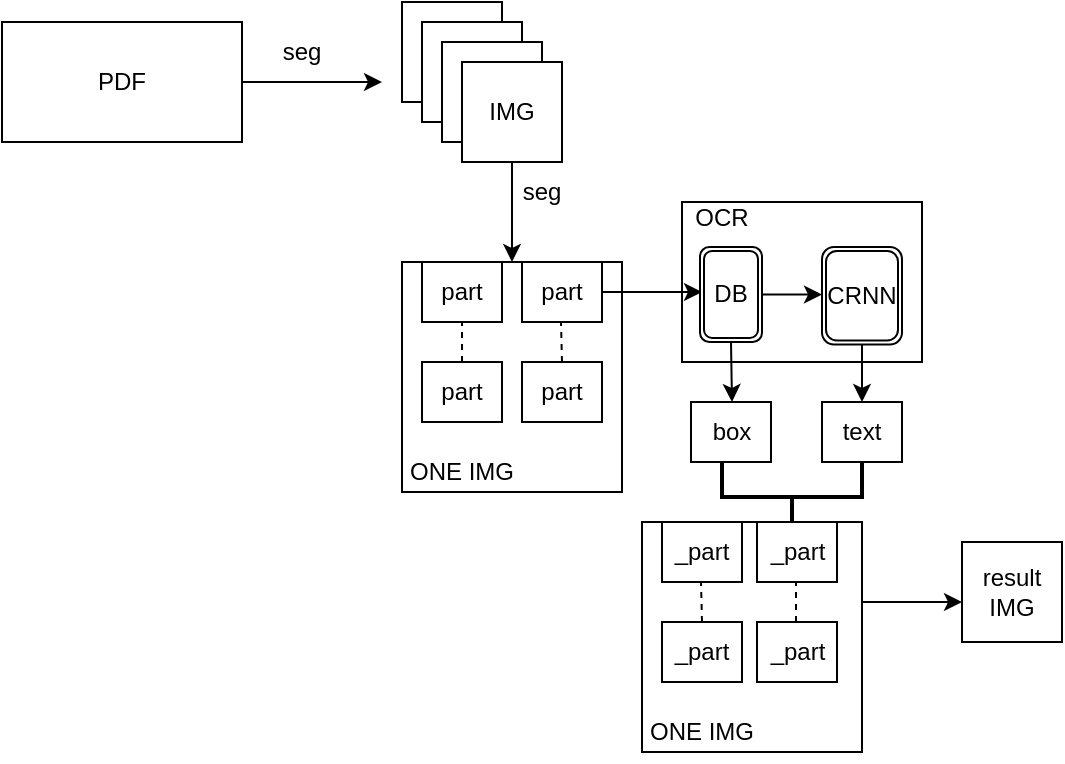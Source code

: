 <mxfile version="15.6.2" type="github">
  <diagram id="AvAmrXeJMITSYm6m10ji" name="Page-1">
    <mxGraphModel dx="1234" dy="436" grid="1" gridSize="10" guides="1" tooltips="1" connect="1" arrows="1" fold="1" page="1" pageScale="1" pageWidth="827" pageHeight="1169" math="0" shadow="0">
      <root>
        <mxCell id="0" />
        <mxCell id="1" parent="0" />
        <mxCell id="VlSEnMjIKudBYeggMokB-75" value="" style="rounded=0;whiteSpace=wrap;html=1;" vertex="1" parent="1">
          <mxGeometry x="330" y="720" width="110" height="115" as="geometry" />
        </mxCell>
        <mxCell id="VlSEnMjIKudBYeggMokB-72" value="" style="rounded=0;whiteSpace=wrap;html=1;" vertex="1" parent="1">
          <mxGeometry x="210" y="590" width="110" height="115" as="geometry" />
        </mxCell>
        <mxCell id="VlSEnMjIKudBYeggMokB-70" value="" style="rounded=0;whiteSpace=wrap;html=1;" vertex="1" parent="1">
          <mxGeometry x="350" y="560" width="120" height="80" as="geometry" />
        </mxCell>
        <mxCell id="VlSEnMjIKudBYeggMokB-6" style="edgeStyle=orthogonalEdgeStyle;rounded=0;orthogonalLoop=1;jettySize=auto;html=1;" edge="1" parent="1" source="VlSEnMjIKudBYeggMokB-1">
          <mxGeometry relative="1" as="geometry">
            <mxPoint x="200" y="500" as="targetPoint" />
          </mxGeometry>
        </mxCell>
        <mxCell id="VlSEnMjIKudBYeggMokB-1" value="PDF" style="rounded=0;whiteSpace=wrap;html=1;" vertex="1" parent="1">
          <mxGeometry x="10" y="470" width="120" height="60" as="geometry" />
        </mxCell>
        <mxCell id="VlSEnMjIKudBYeggMokB-2" value="IMG" style="rounded=0;whiteSpace=wrap;html=1;" vertex="1" parent="1">
          <mxGeometry x="210" y="460" width="50" height="50" as="geometry" />
        </mxCell>
        <mxCell id="VlSEnMjIKudBYeggMokB-3" value="IMG" style="rounded=0;whiteSpace=wrap;html=1;" vertex="1" parent="1">
          <mxGeometry x="220" y="470" width="50" height="50" as="geometry" />
        </mxCell>
        <mxCell id="VlSEnMjIKudBYeggMokB-4" value="IMG" style="rounded=0;whiteSpace=wrap;html=1;" vertex="1" parent="1">
          <mxGeometry x="230" y="480" width="50" height="50" as="geometry" />
        </mxCell>
        <mxCell id="VlSEnMjIKudBYeggMokB-9" style="edgeStyle=orthogonalEdgeStyle;rounded=0;orthogonalLoop=1;jettySize=auto;html=1;exitX=0.5;exitY=1;exitDx=0;exitDy=0;" edge="1" parent="1" source="VlSEnMjIKudBYeggMokB-5">
          <mxGeometry relative="1" as="geometry">
            <mxPoint x="265" y="590" as="targetPoint" />
          </mxGeometry>
        </mxCell>
        <mxCell id="VlSEnMjIKudBYeggMokB-5" value="IMG" style="rounded=0;whiteSpace=wrap;html=1;" vertex="1" parent="1">
          <mxGeometry x="240" y="490" width="50" height="50" as="geometry" />
        </mxCell>
        <mxCell id="VlSEnMjIKudBYeggMokB-10" value="part" style="rounded=0;whiteSpace=wrap;html=1;" vertex="1" parent="1">
          <mxGeometry x="220" y="590" width="40" height="30" as="geometry" />
        </mxCell>
        <mxCell id="VlSEnMjIKudBYeggMokB-26" style="edgeStyle=orthogonalEdgeStyle;rounded=0;orthogonalLoop=1;jettySize=auto;html=1;" edge="1" parent="1" source="VlSEnMjIKudBYeggMokB-13">
          <mxGeometry relative="1" as="geometry">
            <mxPoint x="360" y="605" as="targetPoint" />
          </mxGeometry>
        </mxCell>
        <mxCell id="VlSEnMjIKudBYeggMokB-13" value="part" style="rounded=0;whiteSpace=wrap;html=1;" vertex="1" parent="1">
          <mxGeometry x="270" y="590" width="40" height="30" as="geometry" />
        </mxCell>
        <mxCell id="VlSEnMjIKudBYeggMokB-21" value="part" style="rounded=0;whiteSpace=wrap;html=1;" vertex="1" parent="1">
          <mxGeometry x="270" y="640" width="40" height="30" as="geometry" />
        </mxCell>
        <mxCell id="VlSEnMjIKudBYeggMokB-22" value="part" style="rounded=0;whiteSpace=wrap;html=1;" vertex="1" parent="1">
          <mxGeometry x="220" y="640" width="40" height="30" as="geometry" />
        </mxCell>
        <mxCell id="VlSEnMjIKudBYeggMokB-23" value="" style="endArrow=none;dashed=1;html=1;rounded=0;entryX=0.5;entryY=1;entryDx=0;entryDy=0;exitX=0.5;exitY=0;exitDx=0;exitDy=0;" edge="1" parent="1" source="VlSEnMjIKudBYeggMokB-22" target="VlSEnMjIKudBYeggMokB-10">
          <mxGeometry width="50" height="50" relative="1" as="geometry">
            <mxPoint x="215" y="680" as="sourcePoint" />
            <mxPoint x="265" y="630" as="targetPoint" />
          </mxGeometry>
        </mxCell>
        <mxCell id="VlSEnMjIKudBYeggMokB-24" value="" style="endArrow=none;dashed=1;html=1;rounded=0;entryX=0.5;entryY=1;entryDx=0;entryDy=0;" edge="1" parent="1">
          <mxGeometry width="50" height="50" relative="1" as="geometry">
            <mxPoint x="290" y="640" as="sourcePoint" />
            <mxPoint x="289.5" y="620" as="targetPoint" />
          </mxGeometry>
        </mxCell>
        <mxCell id="VlSEnMjIKudBYeggMokB-31" style="edgeStyle=orthogonalEdgeStyle;rounded=0;orthogonalLoop=1;jettySize=auto;html=1;exitX=1;exitY=0.5;exitDx=0;exitDy=0;entryX=0;entryY=0.5;entryDx=0;entryDy=0;" edge="1" parent="1" source="VlSEnMjIKudBYeggMokB-30" target="VlSEnMjIKudBYeggMokB-32">
          <mxGeometry relative="1" as="geometry">
            <mxPoint x="420" y="606" as="targetPoint" />
          </mxGeometry>
        </mxCell>
        <mxCell id="VlSEnMjIKudBYeggMokB-35" style="edgeStyle=orthogonalEdgeStyle;rounded=0;orthogonalLoop=1;jettySize=auto;html=1;exitX=0.5;exitY=1;exitDx=0;exitDy=0;" edge="1" parent="1" source="VlSEnMjIKudBYeggMokB-30">
          <mxGeometry relative="1" as="geometry">
            <mxPoint x="375" y="660" as="targetPoint" />
          </mxGeometry>
        </mxCell>
        <mxCell id="VlSEnMjIKudBYeggMokB-30" value="DB" style="shape=ext;double=1;rounded=1;whiteSpace=wrap;html=1;" vertex="1" parent="1">
          <mxGeometry x="359" y="582.5" width="31" height="47.5" as="geometry" />
        </mxCell>
        <mxCell id="VlSEnMjIKudBYeggMokB-37" style="edgeStyle=orthogonalEdgeStyle;rounded=0;orthogonalLoop=1;jettySize=auto;html=1;exitX=0.5;exitY=1;exitDx=0;exitDy=0;" edge="1" parent="1" source="VlSEnMjIKudBYeggMokB-32">
          <mxGeometry relative="1" as="geometry">
            <mxPoint x="440" y="660" as="targetPoint" />
          </mxGeometry>
        </mxCell>
        <mxCell id="VlSEnMjIKudBYeggMokB-32" value="CRNN" style="shape=ext;double=1;rounded=1;whiteSpace=wrap;html=1;" vertex="1" parent="1">
          <mxGeometry x="420" y="582.5" width="40" height="48.75" as="geometry" />
        </mxCell>
        <mxCell id="VlSEnMjIKudBYeggMokB-36" value="box" style="rounded=0;whiteSpace=wrap;html=1;" vertex="1" parent="1">
          <mxGeometry x="354.5" y="660" width="40" height="30" as="geometry" />
        </mxCell>
        <mxCell id="VlSEnMjIKudBYeggMokB-38" value="text" style="rounded=0;whiteSpace=wrap;html=1;" vertex="1" parent="1">
          <mxGeometry x="420" y="660" width="40" height="30" as="geometry" />
        </mxCell>
        <mxCell id="VlSEnMjIKudBYeggMokB-39" value="" style="strokeWidth=2;html=1;shape=mxgraph.flowchart.annotation_2;align=left;labelPosition=right;pointerEvents=1;rotation=-90;" vertex="1" parent="1">
          <mxGeometry x="387.5" y="672.5" width="35" height="70" as="geometry" />
        </mxCell>
        <mxCell id="VlSEnMjIKudBYeggMokB-40" value="_part" style="rounded=0;whiteSpace=wrap;html=1;" vertex="1" parent="1">
          <mxGeometry x="387.5" y="720" width="40" height="30" as="geometry" />
        </mxCell>
        <mxCell id="VlSEnMjIKudBYeggMokB-41" value="_part" style="rounded=0;whiteSpace=wrap;html=1;" vertex="1" parent="1">
          <mxGeometry x="340" y="720" width="40" height="30" as="geometry" />
        </mxCell>
        <mxCell id="VlSEnMjIKudBYeggMokB-42" value="_part" style="rounded=0;whiteSpace=wrap;html=1;" vertex="1" parent="1">
          <mxGeometry x="340" y="770" width="40" height="30" as="geometry" />
        </mxCell>
        <mxCell id="VlSEnMjIKudBYeggMokB-43" value="_part" style="rounded=0;whiteSpace=wrap;html=1;" vertex="1" parent="1">
          <mxGeometry x="387.5" y="770" width="40" height="30" as="geometry" />
        </mxCell>
        <mxCell id="VlSEnMjIKudBYeggMokB-45" value="" style="endArrow=none;dashed=1;html=1;rounded=0;entryX=0.5;entryY=1;entryDx=0;entryDy=0;exitX=0.5;exitY=0;exitDx=0;exitDy=0;" edge="1" parent="1">
          <mxGeometry width="50" height="50" relative="1" as="geometry">
            <mxPoint x="260" y="660" as="sourcePoint" />
            <mxPoint x="260" y="640" as="targetPoint" />
          </mxGeometry>
        </mxCell>
        <mxCell id="VlSEnMjIKudBYeggMokB-48" value="" style="endArrow=none;dashed=1;html=1;rounded=0;entryX=0.5;entryY=1;entryDx=0;entryDy=0;exitX=0.5;exitY=0;exitDx=0;exitDy=0;" edge="1" parent="1">
          <mxGeometry width="50" height="50" relative="1" as="geometry">
            <mxPoint x="260" y="660" as="sourcePoint" />
            <mxPoint x="260" y="640" as="targetPoint" />
          </mxGeometry>
        </mxCell>
        <mxCell id="VlSEnMjIKudBYeggMokB-49" value="" style="endArrow=none;dashed=1;html=1;rounded=0;entryX=0.5;entryY=1;entryDx=0;entryDy=0;exitX=0.5;exitY=0;exitDx=0;exitDy=0;" edge="1" parent="1">
          <mxGeometry width="50" height="50" relative="1" as="geometry">
            <mxPoint x="270" y="670" as="sourcePoint" />
            <mxPoint x="270" y="650" as="targetPoint" />
          </mxGeometry>
        </mxCell>
        <mxCell id="VlSEnMjIKudBYeggMokB-53" value="" style="endArrow=none;dashed=1;html=1;rounded=0;entryX=0.5;entryY=1;entryDx=0;entryDy=0;" edge="1" parent="1">
          <mxGeometry width="50" height="50" relative="1" as="geometry">
            <mxPoint x="360" y="770" as="sourcePoint" />
            <mxPoint x="359.5" y="750" as="targetPoint" />
          </mxGeometry>
        </mxCell>
        <mxCell id="VlSEnMjIKudBYeggMokB-58" value="" style="endArrow=none;dashed=1;html=1;rounded=0;entryX=0.5;entryY=1;entryDx=0;entryDy=0;" edge="1" parent="1">
          <mxGeometry width="50" height="50" relative="1" as="geometry">
            <mxPoint x="407" y="770" as="sourcePoint" />
            <mxPoint x="407" y="750" as="targetPoint" />
          </mxGeometry>
        </mxCell>
        <mxCell id="VlSEnMjIKudBYeggMokB-60" value="result&lt;br&gt;IMG" style="rounded=0;whiteSpace=wrap;html=1;" vertex="1" parent="1">
          <mxGeometry x="490" y="730" width="50" height="50" as="geometry" />
        </mxCell>
        <mxCell id="VlSEnMjIKudBYeggMokB-64" value="" style="endArrow=classic;html=1;rounded=0;exitX=1;exitY=0.348;exitDx=0;exitDy=0;exitPerimeter=0;" edge="1" parent="1" source="VlSEnMjIKudBYeggMokB-75">
          <mxGeometry width="50" height="50" relative="1" as="geometry">
            <mxPoint x="450" y="760" as="sourcePoint" />
            <mxPoint x="490" y="760" as="targetPoint" />
          </mxGeometry>
        </mxCell>
        <mxCell id="VlSEnMjIKudBYeggMokB-66" value="seg" style="text;html=1;strokeColor=none;fillColor=none;align=center;verticalAlign=middle;whiteSpace=wrap;rounded=0;" vertex="1" parent="1">
          <mxGeometry x="130" y="470" width="60" height="30" as="geometry" />
        </mxCell>
        <mxCell id="VlSEnMjIKudBYeggMokB-68" value="seg" style="text;html=1;strokeColor=none;fillColor=none;align=center;verticalAlign=middle;whiteSpace=wrap;rounded=0;" vertex="1" parent="1">
          <mxGeometry x="250" y="540" width="60" height="30" as="geometry" />
        </mxCell>
        <mxCell id="VlSEnMjIKudBYeggMokB-71" value="OCR" style="text;html=1;strokeColor=none;fillColor=none;align=center;verticalAlign=middle;whiteSpace=wrap;rounded=0;" vertex="1" parent="1">
          <mxGeometry x="320" y="560" width="100" height="15" as="geometry" />
        </mxCell>
        <mxCell id="VlSEnMjIKudBYeggMokB-76" value="ONE IMG" style="text;html=1;strokeColor=none;fillColor=none;align=center;verticalAlign=middle;whiteSpace=wrap;rounded=0;" vertex="1" parent="1">
          <mxGeometry x="210" y="680" width="60" height="30" as="geometry" />
        </mxCell>
        <mxCell id="VlSEnMjIKudBYeggMokB-77" value="ONE IMG" style="text;html=1;strokeColor=none;fillColor=none;align=center;verticalAlign=middle;whiteSpace=wrap;rounded=0;" vertex="1" parent="1">
          <mxGeometry x="330" y="810" width="60" height="30" as="geometry" />
        </mxCell>
      </root>
    </mxGraphModel>
  </diagram>
</mxfile>
